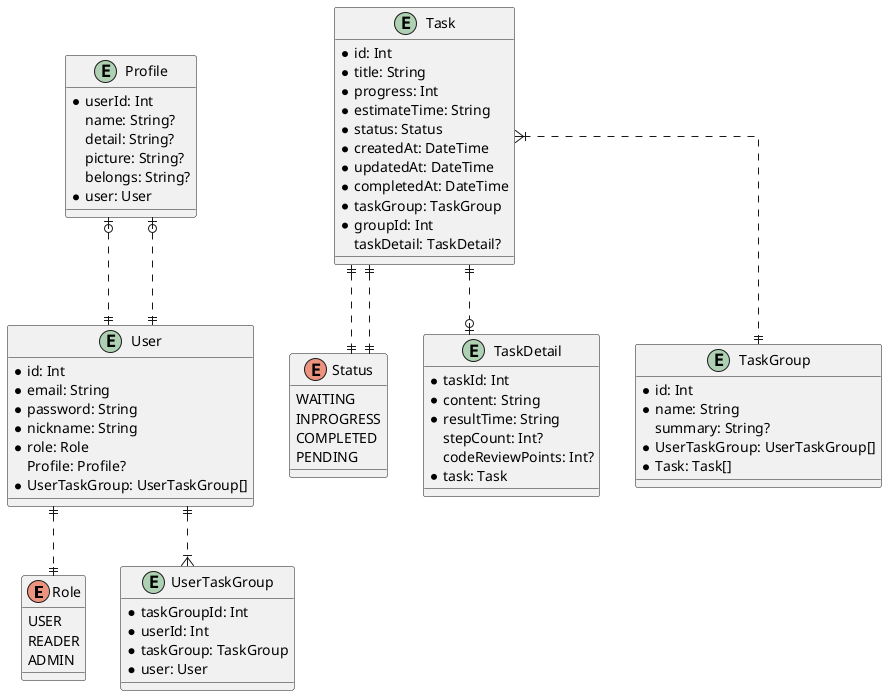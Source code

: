 @startuml

skinparam linetype ortho

enum Role {
  USER
  READER
  ADMIN
}

enum Status {
  WAITING
  INPROGRESS
  COMPLETED
  PENDING
}

entity Profile {
  * userId: Int
  name: String?
  detail: String?
  picture: String?
  belongs: String?
  * user: User
}

entity User {
  * id: Int
  * email: String
  * password: String
  * nickname: String
  * role: Role
  Profile: Profile?
  * UserTaskGroup: UserTaskGroup[]
}

entity Task {
  * id: Int
  * title: String
  * progress: Int
  * estimateTime: String
  * status: Status
  * createdAt: DateTime
  * updatedAt: DateTime
  * completedAt: DateTime
  * taskGroup: TaskGroup
  * groupId: Int
  taskDetail: TaskDetail?
}

entity TaskDetail {
  * taskId: Int
  * content: String
  * resultTime: String
  stepCount: Int?
  codeReviewPoints: Int?
  * task: Task
}

entity TaskGroup {
  * id: Int
  * name: String
  summary: String?
  * UserTaskGroup: UserTaskGroup[]
  * Task: Task[]
}

entity UserTaskGroup {
  * taskGroupId: Int
  * userId: Int
  * taskGroup: TaskGroup
  * user: User
}

Profile |o..|| User
Profile |o..|| User
Task ||..|| Status
Task ||..o| TaskDetail
Task }|..|| TaskGroup
User ||..|{ UserTaskGroup
User ||..|| Role
Task ||..|| Status

@enduml
